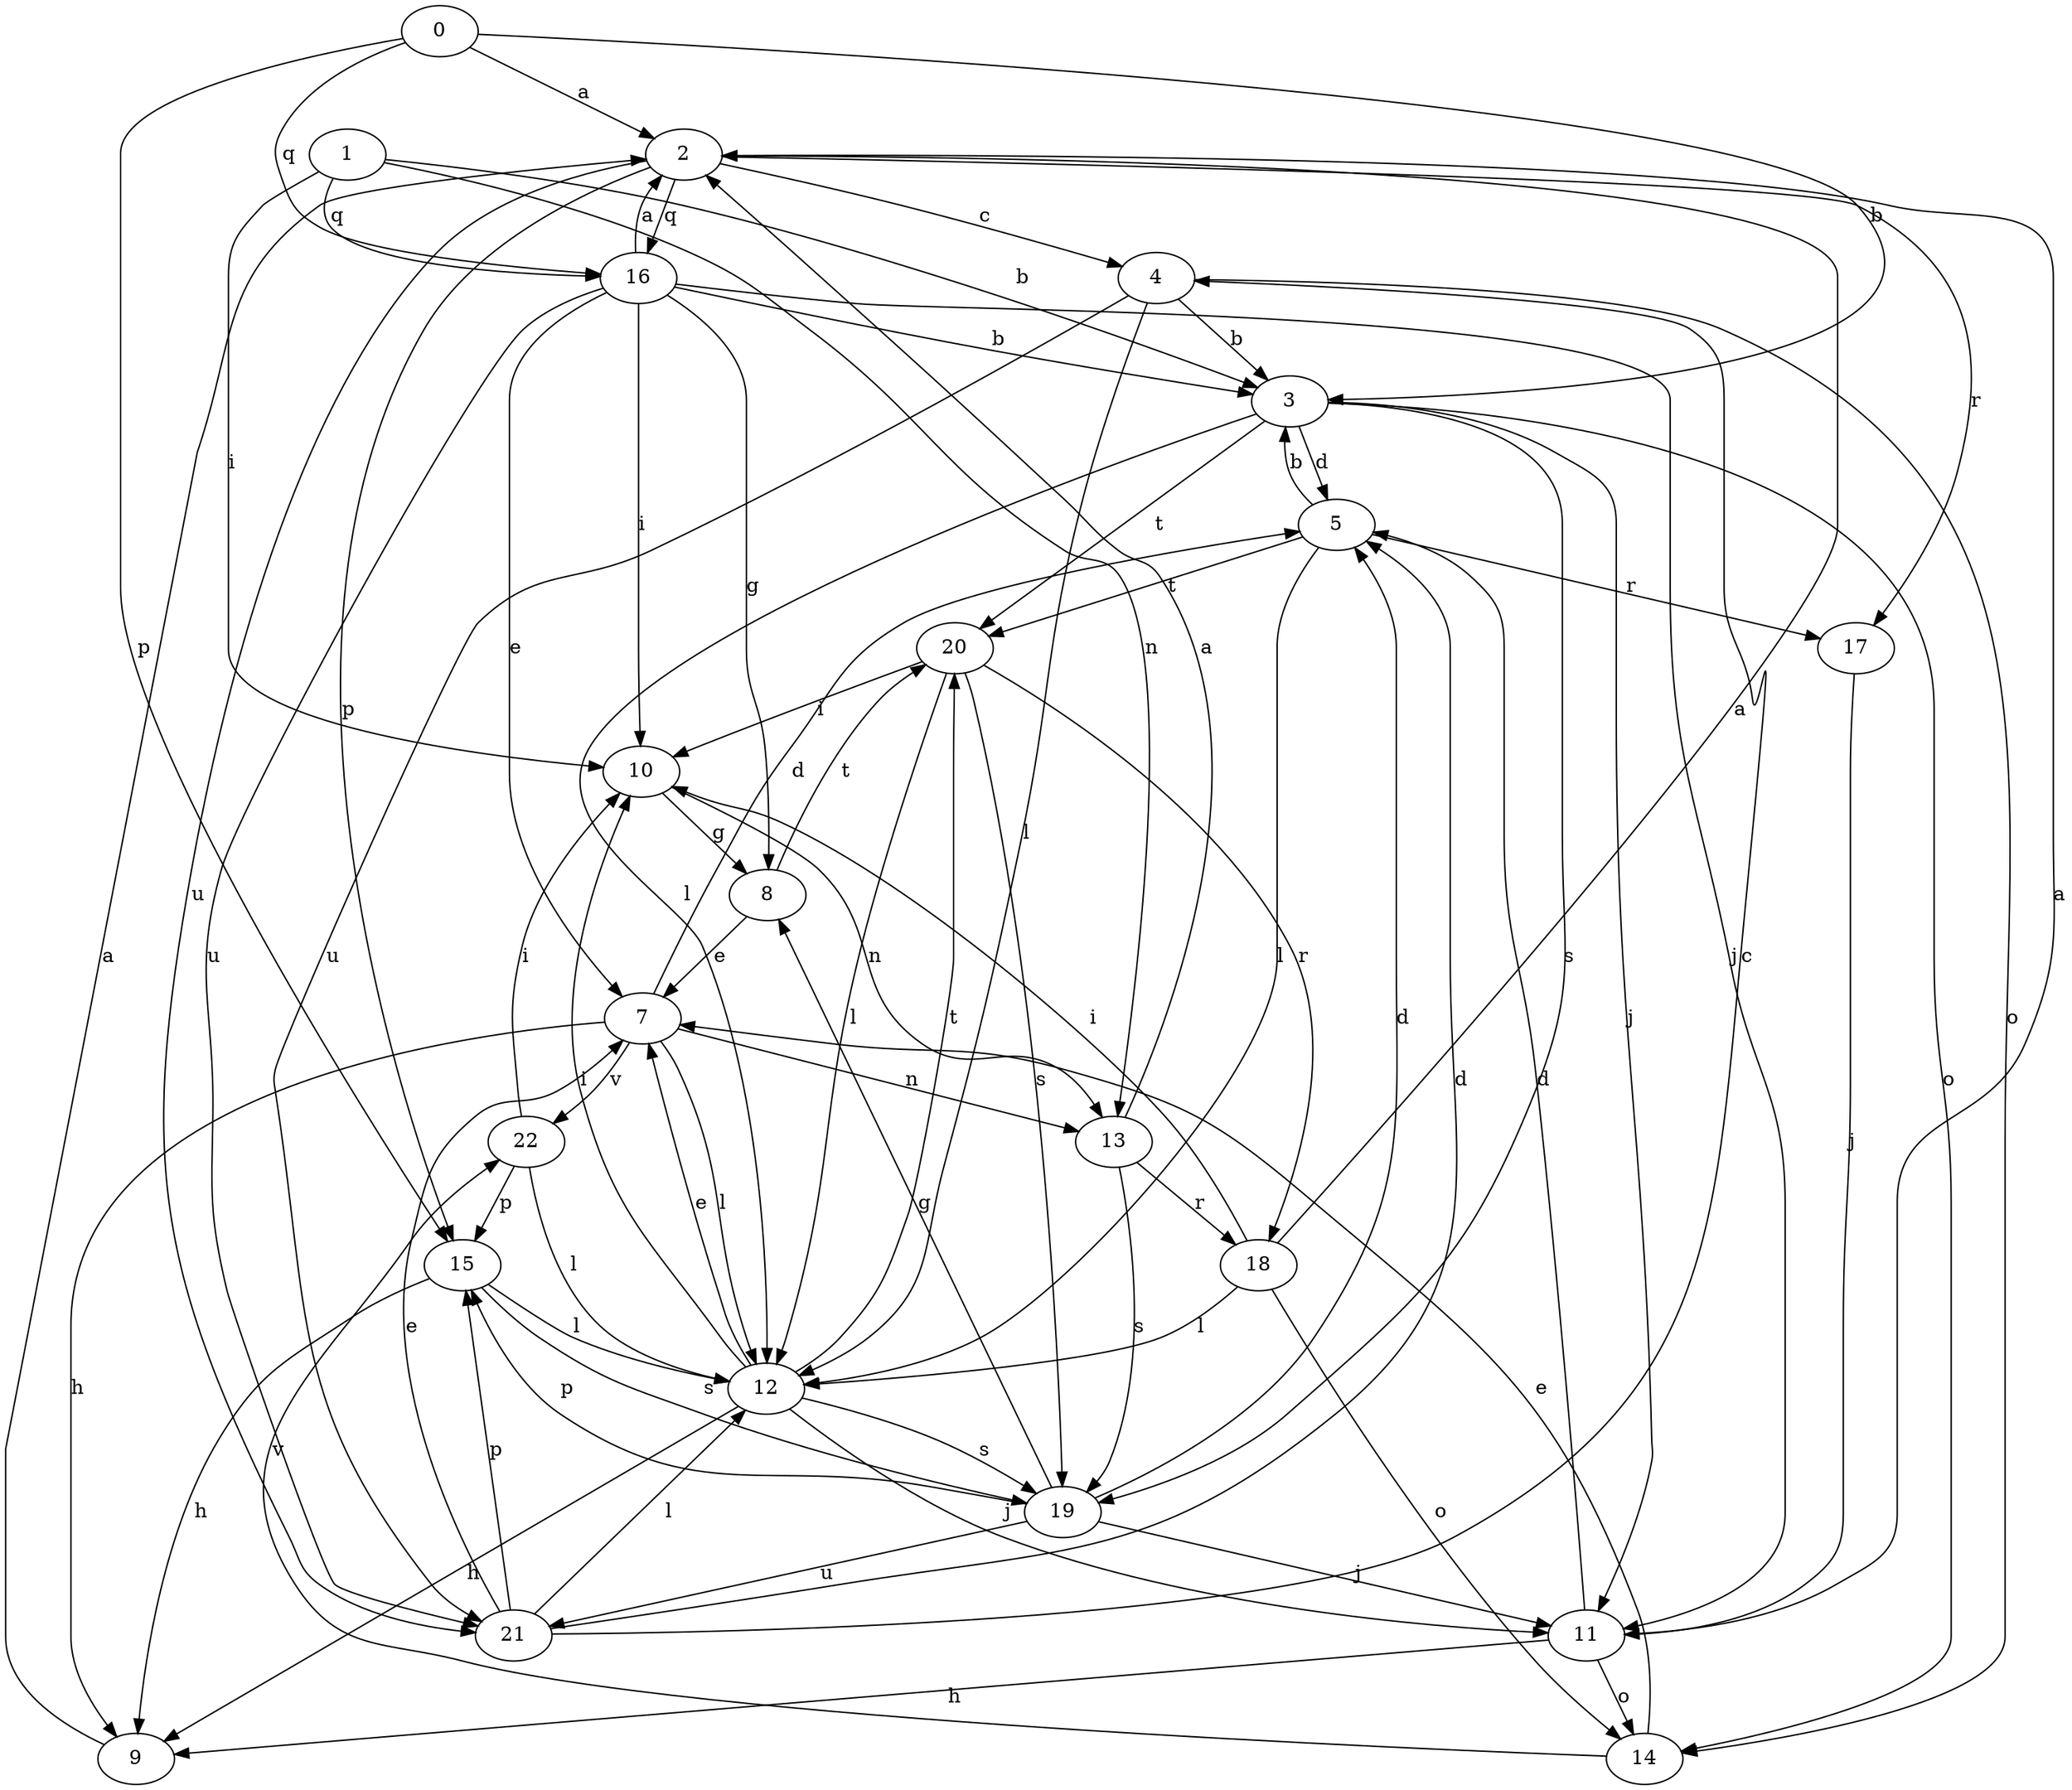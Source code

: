 strict digraph  {
2;
3;
4;
5;
7;
8;
9;
10;
11;
12;
13;
14;
15;
16;
17;
18;
19;
20;
0;
21;
22;
1;
2 -> 4  [label=c];
2 -> 15  [label=p];
2 -> 16  [label=q];
2 -> 17  [label=r];
2 -> 21  [label=u];
3 -> 5  [label=d];
3 -> 11  [label=j];
3 -> 12  [label=l];
3 -> 14  [label=o];
3 -> 19  [label=s];
3 -> 20  [label=t];
4 -> 3  [label=b];
4 -> 12  [label=l];
4 -> 14  [label=o];
4 -> 21  [label=u];
5 -> 3  [label=b];
5 -> 12  [label=l];
5 -> 17  [label=r];
5 -> 20  [label=t];
7 -> 5  [label=d];
7 -> 9  [label=h];
7 -> 12  [label=l];
7 -> 13  [label=n];
7 -> 22  [label=v];
8 -> 7  [label=e];
8 -> 20  [label=t];
9 -> 2  [label=a];
10 -> 8  [label=g];
10 -> 13  [label=n];
11 -> 2  [label=a];
11 -> 5  [label=d];
11 -> 9  [label=h];
11 -> 14  [label=o];
12 -> 7  [label=e];
12 -> 9  [label=h];
12 -> 10  [label=i];
12 -> 11  [label=j];
12 -> 19  [label=s];
12 -> 20  [label=t];
13 -> 2  [label=a];
13 -> 18  [label=r];
13 -> 19  [label=s];
14 -> 7  [label=e];
14 -> 22  [label=v];
15 -> 9  [label=h];
15 -> 12  [label=l];
15 -> 19  [label=s];
16 -> 2  [label=a];
16 -> 3  [label=b];
16 -> 7  [label=e];
16 -> 8  [label=g];
16 -> 10  [label=i];
16 -> 11  [label=j];
16 -> 21  [label=u];
17 -> 11  [label=j];
18 -> 2  [label=a];
18 -> 10  [label=i];
18 -> 12  [label=l];
18 -> 14  [label=o];
19 -> 5  [label=d];
19 -> 8  [label=g];
19 -> 11  [label=j];
19 -> 15  [label=p];
19 -> 21  [label=u];
20 -> 10  [label=i];
20 -> 12  [label=l];
20 -> 18  [label=r];
20 -> 19  [label=s];
0 -> 2  [label=a];
0 -> 3  [label=b];
0 -> 15  [label=p];
0 -> 16  [label=q];
21 -> 4  [label=c];
21 -> 5  [label=d];
21 -> 7  [label=e];
21 -> 12  [label=l];
21 -> 15  [label=p];
22 -> 10  [label=i];
22 -> 12  [label=l];
22 -> 15  [label=p];
1 -> 3  [label=b];
1 -> 10  [label=i];
1 -> 13  [label=n];
1 -> 16  [label=q];
}

